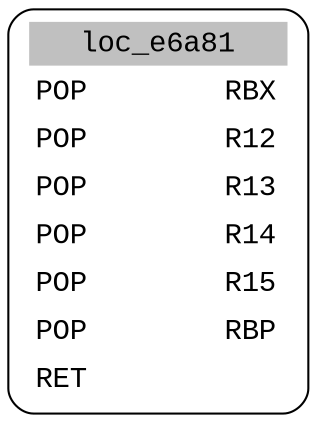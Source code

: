 digraph asm_graph {
1941 [
shape="Mrecord" fontname="Courier New"label =<<table border="0" cellborder="0" cellpadding="3"><tr><td align="center" colspan="2" bgcolor="grey">loc_e6a81</td></tr><tr><td align="left">POP        RBX</td></tr><tr><td align="left">POP        R12</td></tr><tr><td align="left">POP        R13</td></tr><tr><td align="left">POP        R14</td></tr><tr><td align="left">POP        R15</td></tr><tr><td align="left">POP        RBP</td></tr><tr><td align="left">RET        </td></tr></table>> ];
}